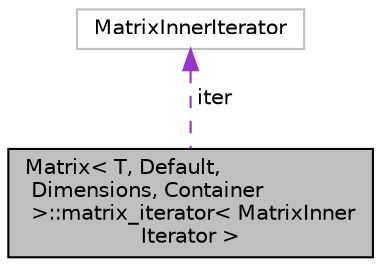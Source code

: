 digraph "Matrix&lt; T, Default, Dimensions, Container &gt;::matrix_iterator&lt; MatrixInnerIterator &gt;"
{
 // LATEX_PDF_SIZE
  bgcolor="transparent";
  edge [fontname="Helvetica",fontsize="10",labelfontname="Helvetica",labelfontsize="10"];
  node [fontname="Helvetica",fontsize="10",shape=record];
  Node1 [label="Matrix\< T, Default,\l Dimensions, Container\l \>::matrix_iterator\< MatrixInner\lIterator \>",height=0.2,width=0.4,color="black", fillcolor="grey75", style="filled", fontcolor="black",tooltip="Bidirectional matrix iterator."];
  Node2 -> Node1 [dir="back",color="darkorchid3",fontsize="10",style="dashed",label=" iter" ,fontname="Helvetica"];
  Node2 [label="MatrixInnerIterator",height=0.2,width=0.4,color="grey75",tooltip=" "];
}
